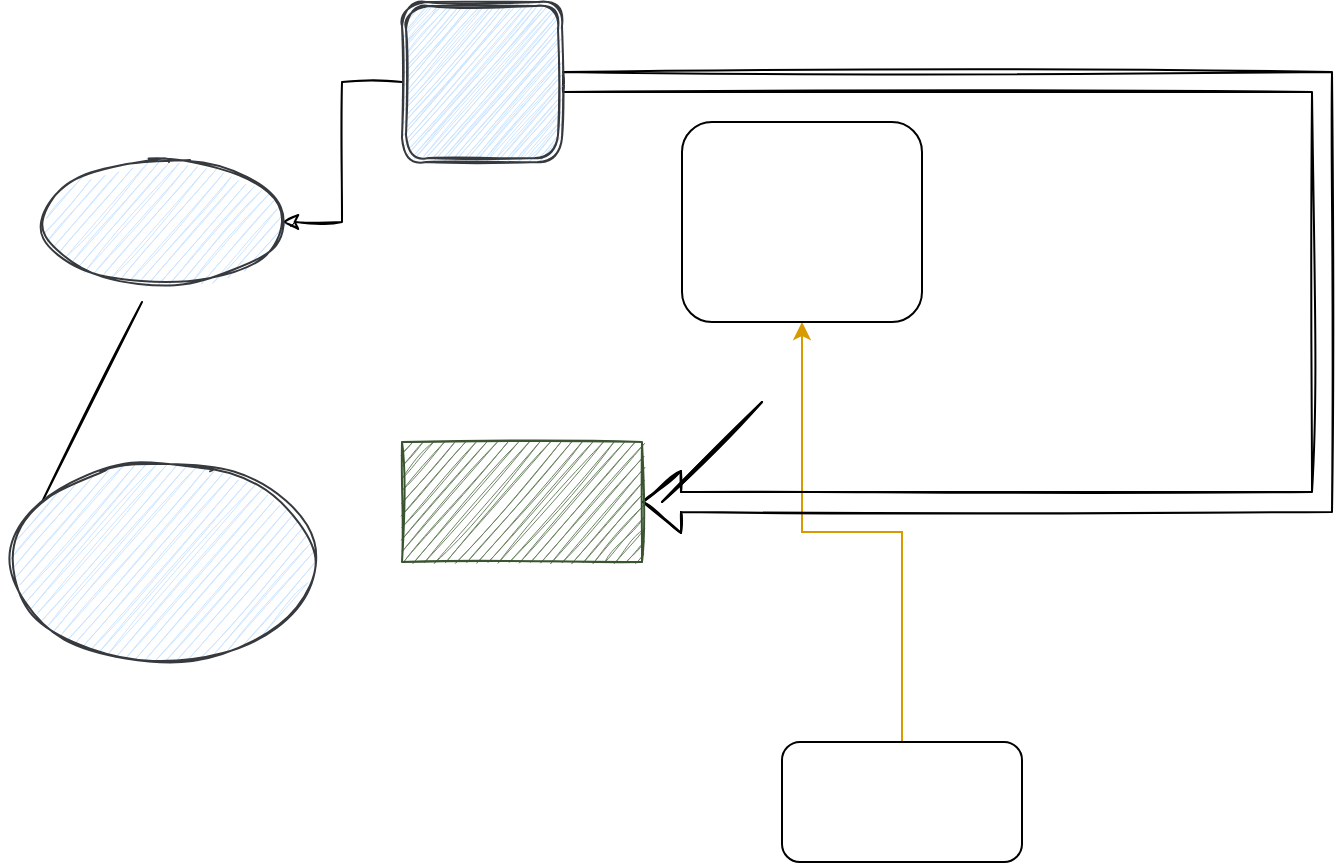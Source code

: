 <mxfile version="17.5.0" type="github"><diagram id="EdhwqhYEHBAhLCz-0XIL" name="Page-1"><mxGraphModel dx="1502" dy="678" grid="1" gridSize="10" guides="1" tooltips="1" connect="1" arrows="1" fold="1" page="1" pageScale="1" pageWidth="827" pageHeight="1169" math="0" shadow="0"><root><mxCell id="0"/><mxCell id="1" parent="0"/><mxCell id="j1sI_Wtp-I_P10QYUarr-3" value="" style="edgeStyle=orthogonalEdgeStyle;rounded=0;orthogonalLoop=1;jettySize=auto;fillColor=#ffe6cc;strokeColor=#d79b00;fontFamily=Helvetica;labelPosition=left;verticalLabelPosition=middle;align=right;verticalAlign=middle;html=1;" parent="1" source="j1sI_Wtp-I_P10QYUarr-1" target="j1sI_Wtp-I_P10QYUarr-2" edge="1"><mxGeometry relative="1" as="geometry"/></mxCell><mxCell id="j1sI_Wtp-I_P10QYUarr-1" value="" style="rounded=1;whiteSpace=wrap;html=1;" parent="1" vertex="1"><mxGeometry x="440" y="820" width="120" height="60" as="geometry"/></mxCell><mxCell id="j1sI_Wtp-I_P10QYUarr-2" value="" style="whiteSpace=wrap;html=1;rounded=1;" parent="1" vertex="1"><mxGeometry x="390" y="510" width="120" height="100" as="geometry"/></mxCell><mxCell id="j1sI_Wtp-I_P10QYUarr-28" value="" style="edgeStyle=elbowEdgeStyle;shape=flexArrow;rounded=0;orthogonalLoop=1;jettySize=auto;html=1;fontFamily=Helvetica;sketch=1;" parent="1" source="j1sI_Wtp-I_P10QYUarr-26" target="j1sI_Wtp-I_P10QYUarr-27" edge="1"><mxGeometry relative="1" as="geometry"><Array as="points"><mxPoint x="710" y="620"/></Array></mxGeometry></mxCell><mxCell id="j1sI_Wtp-I_P10QYUarr-31" value="" style="edgeStyle=elbowEdgeStyle;rounded=0;sketch=1;orthogonalLoop=1;jettySize=auto;html=1;fontFamily=Helvetica;fontSize=12;fontColor=default;" parent="1" source="j1sI_Wtp-I_P10QYUarr-26" target="j1sI_Wtp-I_P10QYUarr-30" edge="1"><mxGeometry relative="1" as="geometry"/></mxCell><mxCell id="j1sI_Wtp-I_P10QYUarr-26" value="" style="shape=ext;double=1;whiteSpace=wrap;html=1;aspect=fixed;fontFamily=Helvetica;fillColor=#cce5ff;strokeColor=#36393d;rounded=1;shadow=0;sketch=1;glass=0;perimeterSpacing=0;" parent="1" vertex="1"><mxGeometry x="250" y="450" width="80" height="80" as="geometry"/></mxCell><mxCell id="j1sI_Wtp-I_P10QYUarr-27" value="" style="whiteSpace=wrap;html=1;fillColor=#6d8764;strokeColor=#3A5431;fontColor=#ffffff;rounded=0;shadow=0;sketch=1;glass=0;" parent="1" vertex="1"><mxGeometry x="250" y="670" width="120" height="60" as="geometry"/></mxCell><mxCell id="j1sI_Wtp-I_P10QYUarr-30" value="" style="ellipse;whiteSpace=wrap;html=1;fillColor=#cce5ff;strokeColor=#36393d;rounded=0;shadow=0;sketch=1;glass=0;" parent="1" vertex="1"><mxGeometry x="70" y="530" width="120" height="60" as="geometry"/></mxCell><mxCell id="j1sI_Wtp-I_P10QYUarr-32" value="" style="endArrow=none;html=1;rounded=0;sketch=1;fontFamily=Helvetica;fontSize=12;fontColor=default;" parent="1" edge="1"><mxGeometry width="50" height="50" relative="1" as="geometry"><mxPoint x="380" y="700" as="sourcePoint"/><mxPoint x="430" y="650" as="targetPoint"/></mxGeometry></mxCell><mxCell id="j1sI_Wtp-I_P10QYUarr-33" value="" style="endArrow=none;html=1;rounded=0;sketch=1;fontFamily=Helvetica;fontSize=12;fontColor=default;" parent="1" edge="1"><mxGeometry width="50" height="50" relative="1" as="geometry"><mxPoint x="380" y="700" as="sourcePoint"/><mxPoint x="430" y="650" as="targetPoint"/></mxGeometry></mxCell><mxCell id="j1sI_Wtp-I_P10QYUarr-34" value="" style="endArrow=none;html=1;rounded=0;sketch=1;fontFamily=Helvetica;fontSize=12;fontColor=default;" parent="1" edge="1"><mxGeometry width="50" height="50" relative="1" as="geometry"><mxPoint x="70" y="700" as="sourcePoint"/><mxPoint x="120" y="600" as="targetPoint"/></mxGeometry></mxCell><mxCell id="YxVeI6iolICicgF8pgV8-1" value="" style="ellipse;whiteSpace=wrap;html=1;hachureGap=4;sketch=1;fillColor=#cce5ff;strokeColor=#36393d;" parent="1" vertex="1"><mxGeometry x="50" y="680" width="160" height="100" as="geometry"/></mxCell></root></mxGraphModel></diagram></mxfile>